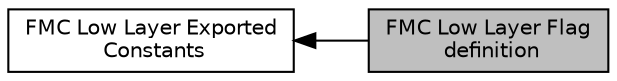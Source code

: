 digraph "FMC Low Layer Flag definition"
{
  edge [fontname="Helvetica",fontsize="10",labelfontname="Helvetica",labelfontsize="10"];
  node [fontname="Helvetica",fontsize="10",shape=record];
  rankdir=LR;
  Node0 [label="FMC Low Layer Flag\l definition",height=0.2,width=0.4,color="black", fillcolor="grey75", style="filled", fontcolor="black"];
  Node1 [label="FMC Low Layer Exported\l Constants",height=0.2,width=0.4,color="black", fillcolor="white", style="filled",URL="$group___f_m_c___l_l___exported___constants.html"];
  Node1->Node0 [shape=plaintext, dir="back", style="solid"];
}

